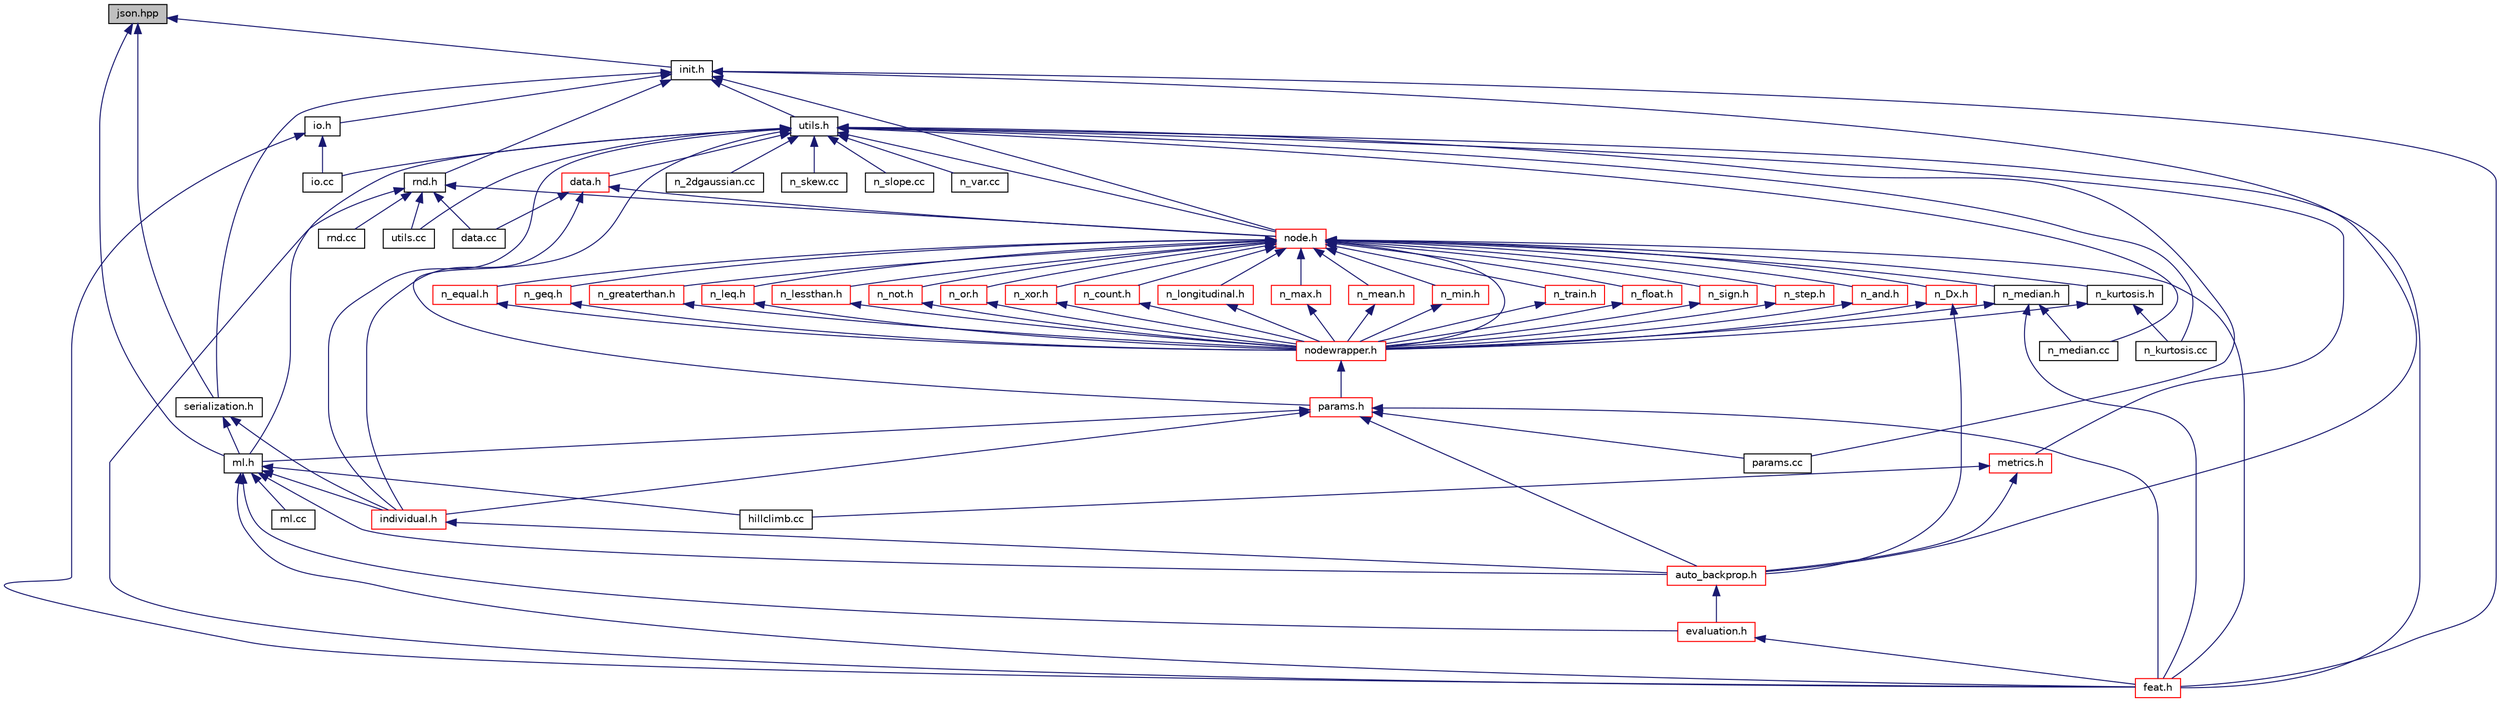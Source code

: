 digraph "json.hpp"
{
 // LATEX_PDF_SIZE
  edge [fontname="Helvetica",fontsize="10",labelfontname="Helvetica",labelfontsize="10"];
  node [fontname="Helvetica",fontsize="10",shape=record];
  Node1 [label="json.hpp",height=0.2,width=0.4,color="black", fillcolor="grey75", style="filled", fontcolor="black",tooltip=" "];
  Node1 -> Node2 [dir="back",color="midnightblue",fontsize="10",style="solid",fontname="Helvetica"];
  Node2 [label="init.h",height=0.2,width=0.4,color="black", fillcolor="white", style="filled",URL="$d8/dc0/init_8h.html",tooltip=" "];
  Node2 -> Node3 [dir="back",color="midnightblue",fontsize="10",style="solid",fontname="Helvetica"];
  Node3 [label="utils.h",height=0.2,width=0.4,color="black", fillcolor="white", style="filled",URL="$d5/d60/utils_8h.html",tooltip=" "];
  Node3 -> Node4 [dir="back",color="midnightblue",fontsize="10",style="solid",fontname="Helvetica"];
  Node4 [label="data.h",height=0.2,width=0.4,color="red", fillcolor="white", style="filled",URL="$d2/dbd/data_8h.html",tooltip=" "];
  Node4 -> Node5 [dir="back",color="midnightblue",fontsize="10",style="solid",fontname="Helvetica"];
  Node5 [label="data.cc",height=0.2,width=0.4,color="black", fillcolor="white", style="filled",URL="$d4/d05/data_8cc.html",tooltip=" "];
  Node4 -> Node6 [dir="back",color="midnightblue",fontsize="10",style="solid",fontname="Helvetica"];
  Node6 [label="node.h",height=0.2,width=0.4,color="red", fillcolor="white", style="filled",URL="$d1/d77/node_8h.html",tooltip=" "];
  Node6 -> Node7 [dir="back",color="midnightblue",fontsize="10",style="solid",fontname="Helvetica"];
  Node7 [label="nodewrapper.h",height=0.2,width=0.4,color="red", fillcolor="white", style="filled",URL="$d1/dc6/nodewrapper_8h.html",tooltip=" "];
  Node7 -> Node8 [dir="back",color="midnightblue",fontsize="10",style="solid",fontname="Helvetica"];
  Node8 [label="params.h",height=0.2,width=0.4,color="red", fillcolor="white", style="filled",URL="$da/d33/params_8h.html",tooltip=" "];
  Node8 -> Node9 [dir="back",color="midnightblue",fontsize="10",style="solid",fontname="Helvetica"];
  Node9 [label="ml.h",height=0.2,width=0.4,color="black", fillcolor="white", style="filled",URL="$d7/d60/ml_8h.html",tooltip=" "];
  Node9 -> Node10 [dir="back",color="midnightblue",fontsize="10",style="solid",fontname="Helvetica"];
  Node10 [label="evaluation.h",height=0.2,width=0.4,color="red", fillcolor="white", style="filled",URL="$d3/df9/evaluation_8h.html",tooltip=" "];
  Node10 -> Node12 [dir="back",color="midnightblue",fontsize="10",style="solid",fontname="Helvetica"];
  Node12 [label="feat.h",height=0.2,width=0.4,color="red", fillcolor="white", style="filled",URL="$d3/dff/feat_8h.html",tooltip=" "];
  Node9 -> Node15 [dir="back",color="midnightblue",fontsize="10",style="solid",fontname="Helvetica"];
  Node15 [label="individual.h",height=0.2,width=0.4,color="red", fillcolor="white", style="filled",URL="$d5/d1f/individual_8h.html",tooltip=" "];
  Node15 -> Node16 [dir="back",color="midnightblue",fontsize="10",style="solid",fontname="Helvetica"];
  Node16 [label="auto_backprop.h",height=0.2,width=0.4,color="red", fillcolor="white", style="filled",URL="$d6/d8a/auto__backprop_8h.html",tooltip=" "];
  Node16 -> Node10 [dir="back",color="midnightblue",fontsize="10",style="solid",fontname="Helvetica"];
  Node9 -> Node16 [dir="back",color="midnightblue",fontsize="10",style="solid",fontname="Helvetica"];
  Node9 -> Node12 [dir="back",color="midnightblue",fontsize="10",style="solid",fontname="Helvetica"];
  Node9 -> Node45 [dir="back",color="midnightblue",fontsize="10",style="solid",fontname="Helvetica"];
  Node45 [label="ml.cc",height=0.2,width=0.4,color="black", fillcolor="white", style="filled",URL="$df/d54/ml_8cc.html",tooltip=" "];
  Node9 -> Node19 [dir="back",color="midnightblue",fontsize="10",style="solid",fontname="Helvetica"];
  Node19 [label="hillclimb.cc",height=0.2,width=0.4,color="black", fillcolor="white", style="filled",URL="$d4/dfe/hillclimb_8cc.html",tooltip=" "];
  Node8 -> Node15 [dir="back",color="midnightblue",fontsize="10",style="solid",fontname="Helvetica"];
  Node8 -> Node16 [dir="back",color="midnightblue",fontsize="10",style="solid",fontname="Helvetica"];
  Node8 -> Node12 [dir="back",color="midnightblue",fontsize="10",style="solid",fontname="Helvetica"];
  Node8 -> Node46 [dir="back",color="midnightblue",fontsize="10",style="solid",fontname="Helvetica"];
  Node46 [label="params.cc",height=0.2,width=0.4,color="black", fillcolor="white", style="filled",URL="$d4/dc0/params_8cc.html",tooltip=" "];
  Node6 -> Node50 [dir="back",color="midnightblue",fontsize="10",style="solid",fontname="Helvetica"];
  Node50 [label="n_train.h",height=0.2,width=0.4,color="red", fillcolor="white", style="filled",URL="$d4/d7f/n__train_8h.html",tooltip=" "];
  Node50 -> Node7 [dir="back",color="midnightblue",fontsize="10",style="solid",fontname="Helvetica"];
  Node6 -> Node57 [dir="back",color="midnightblue",fontsize="10",style="solid",fontname="Helvetica"];
  Node57 [label="n_Dx.h",height=0.2,width=0.4,color="red", fillcolor="white", style="filled",URL="$d4/d6c/n__Dx_8h.html",tooltip=" "];
  Node57 -> Node7 [dir="back",color="midnightblue",fontsize="10",style="solid",fontname="Helvetica"];
  Node57 -> Node16 [dir="back",color="midnightblue",fontsize="10",style="solid",fontname="Helvetica"];
  Node6 -> Node97 [dir="back",color="midnightblue",fontsize="10",style="solid",fontname="Helvetica"];
  Node97 [label="n_float.h",height=0.2,width=0.4,color="red", fillcolor="white", style="filled",URL="$d7/d10/n__float_8h.html",tooltip=" "];
  Node97 -> Node7 [dir="back",color="midnightblue",fontsize="10",style="solid",fontname="Helvetica"];
  Node6 -> Node99 [dir="back",color="midnightblue",fontsize="10",style="solid",fontname="Helvetica"];
  Node99 [label="n_sign.h",height=0.2,width=0.4,color="red", fillcolor="white", style="filled",URL="$df/da6/n__sign_8h.html",tooltip=" "];
  Node99 -> Node7 [dir="back",color="midnightblue",fontsize="10",style="solid",fontname="Helvetica"];
  Node6 -> Node101 [dir="back",color="midnightblue",fontsize="10",style="solid",fontname="Helvetica"];
  Node101 [label="n_step.h",height=0.2,width=0.4,color="red", fillcolor="white", style="filled",URL="$d3/d77/n__step_8h.html",tooltip=" "];
  Node101 -> Node7 [dir="back",color="midnightblue",fontsize="10",style="solid",fontname="Helvetica"];
  Node6 -> Node103 [dir="back",color="midnightblue",fontsize="10",style="solid",fontname="Helvetica"];
  Node103 [label="n_and.h",height=0.2,width=0.4,color="red", fillcolor="white", style="filled",URL="$d0/df3/n__and_8h.html",tooltip=" "];
  Node103 -> Node7 [dir="back",color="midnightblue",fontsize="10",style="solid",fontname="Helvetica"];
  Node6 -> Node105 [dir="back",color="midnightblue",fontsize="10",style="solid",fontname="Helvetica"];
  Node105 [label="n_equal.h",height=0.2,width=0.4,color="red", fillcolor="white", style="filled",URL="$df/d53/n__equal_8h.html",tooltip=" "];
  Node105 -> Node7 [dir="back",color="midnightblue",fontsize="10",style="solid",fontname="Helvetica"];
  Node6 -> Node107 [dir="back",color="midnightblue",fontsize="10",style="solid",fontname="Helvetica"];
  Node107 [label="n_geq.h",height=0.2,width=0.4,color="red", fillcolor="white", style="filled",URL="$d8/d5b/n__geq_8h.html",tooltip=" "];
  Node107 -> Node7 [dir="back",color="midnightblue",fontsize="10",style="solid",fontname="Helvetica"];
  Node6 -> Node109 [dir="back",color="midnightblue",fontsize="10",style="solid",fontname="Helvetica"];
  Node109 [label="n_greaterthan.h",height=0.2,width=0.4,color="red", fillcolor="white", style="filled",URL="$d6/d75/n__greaterthan_8h.html",tooltip=" "];
  Node109 -> Node7 [dir="back",color="midnightblue",fontsize="10",style="solid",fontname="Helvetica"];
  Node6 -> Node111 [dir="back",color="midnightblue",fontsize="10",style="solid",fontname="Helvetica"];
  Node111 [label="n_leq.h",height=0.2,width=0.4,color="red", fillcolor="white", style="filled",URL="$da/dff/n__leq_8h.html",tooltip=" "];
  Node111 -> Node7 [dir="back",color="midnightblue",fontsize="10",style="solid",fontname="Helvetica"];
  Node6 -> Node113 [dir="back",color="midnightblue",fontsize="10",style="solid",fontname="Helvetica"];
  Node113 [label="n_lessthan.h",height=0.2,width=0.4,color="red", fillcolor="white", style="filled",URL="$d5/def/n__lessthan_8h.html",tooltip=" "];
  Node113 -> Node7 [dir="back",color="midnightblue",fontsize="10",style="solid",fontname="Helvetica"];
  Node6 -> Node115 [dir="back",color="midnightblue",fontsize="10",style="solid",fontname="Helvetica"];
  Node115 [label="n_not.h",height=0.2,width=0.4,color="red", fillcolor="white", style="filled",URL="$d3/dd1/n__not_8h.html",tooltip=" "];
  Node115 -> Node7 [dir="back",color="midnightblue",fontsize="10",style="solid",fontname="Helvetica"];
  Node6 -> Node117 [dir="back",color="midnightblue",fontsize="10",style="solid",fontname="Helvetica"];
  Node117 [label="n_or.h",height=0.2,width=0.4,color="red", fillcolor="white", style="filled",URL="$d6/d9f/n__or_8h.html",tooltip=" "];
  Node117 -> Node7 [dir="back",color="midnightblue",fontsize="10",style="solid",fontname="Helvetica"];
  Node6 -> Node119 [dir="back",color="midnightblue",fontsize="10",style="solid",fontname="Helvetica"];
  Node119 [label="n_xor.h",height=0.2,width=0.4,color="red", fillcolor="white", style="filled",URL="$d3/dcd/n__xor_8h.html",tooltip=" "];
  Node119 -> Node7 [dir="back",color="midnightblue",fontsize="10",style="solid",fontname="Helvetica"];
  Node6 -> Node121 [dir="back",color="midnightblue",fontsize="10",style="solid",fontname="Helvetica"];
  Node121 [label="n_count.h",height=0.2,width=0.4,color="red", fillcolor="white", style="filled",URL="$dd/d31/n__count_8h.html",tooltip=" "];
  Node121 -> Node7 [dir="back",color="midnightblue",fontsize="10",style="solid",fontname="Helvetica"];
  Node6 -> Node123 [dir="back",color="midnightblue",fontsize="10",style="solid",fontname="Helvetica"];
  Node123 [label="n_kurtosis.h",height=0.2,width=0.4,color="black", fillcolor="white", style="filled",URL="$d7/dfe/n__kurtosis_8h.html",tooltip=" "];
  Node123 -> Node7 [dir="back",color="midnightblue",fontsize="10",style="solid",fontname="Helvetica"];
  Node123 -> Node124 [dir="back",color="midnightblue",fontsize="10",style="solid",fontname="Helvetica"];
  Node124 [label="n_kurtosis.cc",height=0.2,width=0.4,color="black", fillcolor="white", style="filled",URL="$d2/d07/n__kurtosis_8cc.html",tooltip=" "];
  Node6 -> Node125 [dir="back",color="midnightblue",fontsize="10",style="solid",fontname="Helvetica"];
  Node125 [label="n_longitudinal.h",height=0.2,width=0.4,color="red", fillcolor="white", style="filled",URL="$d0/d2d/n__longitudinal_8h.html",tooltip=" "];
  Node125 -> Node7 [dir="back",color="midnightblue",fontsize="10",style="solid",fontname="Helvetica"];
  Node6 -> Node127 [dir="back",color="midnightblue",fontsize="10",style="solid",fontname="Helvetica"];
  Node127 [label="n_max.h",height=0.2,width=0.4,color="red", fillcolor="white", style="filled",URL="$db/d82/n__max_8h.html",tooltip=" "];
  Node127 -> Node7 [dir="back",color="midnightblue",fontsize="10",style="solid",fontname="Helvetica"];
  Node6 -> Node129 [dir="back",color="midnightblue",fontsize="10",style="solid",fontname="Helvetica"];
  Node129 [label="n_mean.h",height=0.2,width=0.4,color="red", fillcolor="white", style="filled",URL="$d2/d2a/n__mean_8h.html",tooltip=" "];
  Node129 -> Node7 [dir="back",color="midnightblue",fontsize="10",style="solid",fontname="Helvetica"];
  Node6 -> Node131 [dir="back",color="midnightblue",fontsize="10",style="solid",fontname="Helvetica"];
  Node131 [label="n_median.h",height=0.2,width=0.4,color="black", fillcolor="white", style="filled",URL="$d5/d6c/n__median_8h.html",tooltip=" "];
  Node131 -> Node7 [dir="back",color="midnightblue",fontsize="10",style="solid",fontname="Helvetica"];
  Node131 -> Node12 [dir="back",color="midnightblue",fontsize="10",style="solid",fontname="Helvetica"];
  Node131 -> Node132 [dir="back",color="midnightblue",fontsize="10",style="solid",fontname="Helvetica"];
  Node132 [label="n_median.cc",height=0.2,width=0.4,color="black", fillcolor="white", style="filled",URL="$d6/d07/n__median_8cc.html",tooltip=" "];
  Node6 -> Node133 [dir="back",color="midnightblue",fontsize="10",style="solid",fontname="Helvetica"];
  Node133 [label="n_min.h",height=0.2,width=0.4,color="red", fillcolor="white", style="filled",URL="$d9/d28/n__min_8h.html",tooltip=" "];
  Node133 -> Node7 [dir="back",color="midnightblue",fontsize="10",style="solid",fontname="Helvetica"];
  Node6 -> Node12 [dir="back",color="midnightblue",fontsize="10",style="solid",fontname="Helvetica"];
  Node4 -> Node15 [dir="back",color="midnightblue",fontsize="10",style="solid",fontname="Helvetica"];
  Node3 -> Node6 [dir="back",color="midnightblue",fontsize="10",style="solid",fontname="Helvetica"];
  Node3 -> Node8 [dir="back",color="midnightblue",fontsize="10",style="solid",fontname="Helvetica"];
  Node3 -> Node148 [dir="back",color="midnightblue",fontsize="10",style="solid",fontname="Helvetica"];
  Node148 [label="metrics.h",height=0.2,width=0.4,color="red", fillcolor="white", style="filled",URL="$df/d34/metrics_8h.html",tooltip=" "];
  Node148 -> Node16 [dir="back",color="midnightblue",fontsize="10",style="solid",fontname="Helvetica"];
  Node148 -> Node19 [dir="back",color="midnightblue",fontsize="10",style="solid",fontname="Helvetica"];
  Node3 -> Node9 [dir="back",color="midnightblue",fontsize="10",style="solid",fontname="Helvetica"];
  Node3 -> Node15 [dir="back",color="midnightblue",fontsize="10",style="solid",fontname="Helvetica"];
  Node3 -> Node12 [dir="back",color="midnightblue",fontsize="10",style="solid",fontname="Helvetica"];
  Node3 -> Node46 [dir="back",color="midnightblue",fontsize="10",style="solid",fontname="Helvetica"];
  Node3 -> Node59 [dir="back",color="midnightblue",fontsize="10",style="solid",fontname="Helvetica"];
  Node59 [label="n_2dgaussian.cc",height=0.2,width=0.4,color="black", fillcolor="white", style="filled",URL="$d1/d61/n__2dgaussian_8cc.html",tooltip=" "];
  Node3 -> Node124 [dir="back",color="midnightblue",fontsize="10",style="solid",fontname="Helvetica"];
  Node3 -> Node132 [dir="back",color="midnightblue",fontsize="10",style="solid",fontname="Helvetica"];
  Node3 -> Node138 [dir="back",color="midnightblue",fontsize="10",style="solid",fontname="Helvetica"];
  Node138 [label="n_skew.cc",height=0.2,width=0.4,color="black", fillcolor="white", style="filled",URL="$dc/d3d/n__skew_8cc.html",tooltip=" "];
  Node3 -> Node140 [dir="back",color="midnightblue",fontsize="10",style="solid",fontname="Helvetica"];
  Node140 [label="n_slope.cc",height=0.2,width=0.4,color="black", fillcolor="white", style="filled",URL="$d5/de6/n__slope_8cc.html",tooltip=" "];
  Node3 -> Node142 [dir="back",color="midnightblue",fontsize="10",style="solid",fontname="Helvetica"];
  Node142 [label="n_var.cc",height=0.2,width=0.4,color="black", fillcolor="white", style="filled",URL="$d9/d9e/n__var_8cc.html",tooltip=" "];
  Node3 -> Node152 [dir="back",color="midnightblue",fontsize="10",style="solid",fontname="Helvetica"];
  Node152 [label="io.cc",height=0.2,width=0.4,color="black", fillcolor="white", style="filled",URL="$db/dd3/io_8cc.html",tooltip=" "];
  Node3 -> Node153 [dir="back",color="midnightblue",fontsize="10",style="solid",fontname="Helvetica"];
  Node153 [label="utils.cc",height=0.2,width=0.4,color="black", fillcolor="white", style="filled",URL="$d7/da9/utils_8cc.html",tooltip=" "];
  Node2 -> Node154 [dir="back",color="midnightblue",fontsize="10",style="solid",fontname="Helvetica"];
  Node154 [label="rnd.h",height=0.2,width=0.4,color="black", fillcolor="white", style="filled",URL="$d2/da9/rnd_8h.html",tooltip=" "];
  Node154 -> Node5 [dir="back",color="midnightblue",fontsize="10",style="solid",fontname="Helvetica"];
  Node154 -> Node6 [dir="back",color="midnightblue",fontsize="10",style="solid",fontname="Helvetica"];
  Node154 -> Node12 [dir="back",color="midnightblue",fontsize="10",style="solid",fontname="Helvetica"];
  Node154 -> Node155 [dir="back",color="midnightblue",fontsize="10",style="solid",fontname="Helvetica"];
  Node155 [label="rnd.cc",height=0.2,width=0.4,color="black", fillcolor="white", style="filled",URL="$dd/d3a/rnd_8cc.html",tooltip=" "];
  Node154 -> Node153 [dir="back",color="midnightblue",fontsize="10",style="solid",fontname="Helvetica"];
  Node2 -> Node6 [dir="back",color="midnightblue",fontsize="10",style="solid",fontname="Helvetica"];
  Node2 -> Node156 [dir="back",color="midnightblue",fontsize="10",style="solid",fontname="Helvetica"];
  Node156 [label="serialization.h",height=0.2,width=0.4,color="black", fillcolor="white", style="filled",URL="$dd/d50/serialization_8h.html",tooltip=" "];
  Node156 -> Node9 [dir="back",color="midnightblue",fontsize="10",style="solid",fontname="Helvetica"];
  Node156 -> Node15 [dir="back",color="midnightblue",fontsize="10",style="solid",fontname="Helvetica"];
  Node2 -> Node16 [dir="back",color="midnightblue",fontsize="10",style="solid",fontname="Helvetica"];
  Node2 -> Node12 [dir="back",color="midnightblue",fontsize="10",style="solid",fontname="Helvetica"];
  Node2 -> Node157 [dir="back",color="midnightblue",fontsize="10",style="solid",fontname="Helvetica"];
  Node157 [label="io.h",height=0.2,width=0.4,color="black", fillcolor="white", style="filled",URL="$dc/dac/io_8h.html",tooltip=" "];
  Node157 -> Node12 [dir="back",color="midnightblue",fontsize="10",style="solid",fontname="Helvetica"];
  Node157 -> Node152 [dir="back",color="midnightblue",fontsize="10",style="solid",fontname="Helvetica"];
  Node1 -> Node9 [dir="back",color="midnightblue",fontsize="10",style="solid",fontname="Helvetica"];
  Node1 -> Node156 [dir="back",color="midnightblue",fontsize="10",style="solid",fontname="Helvetica"];
}
